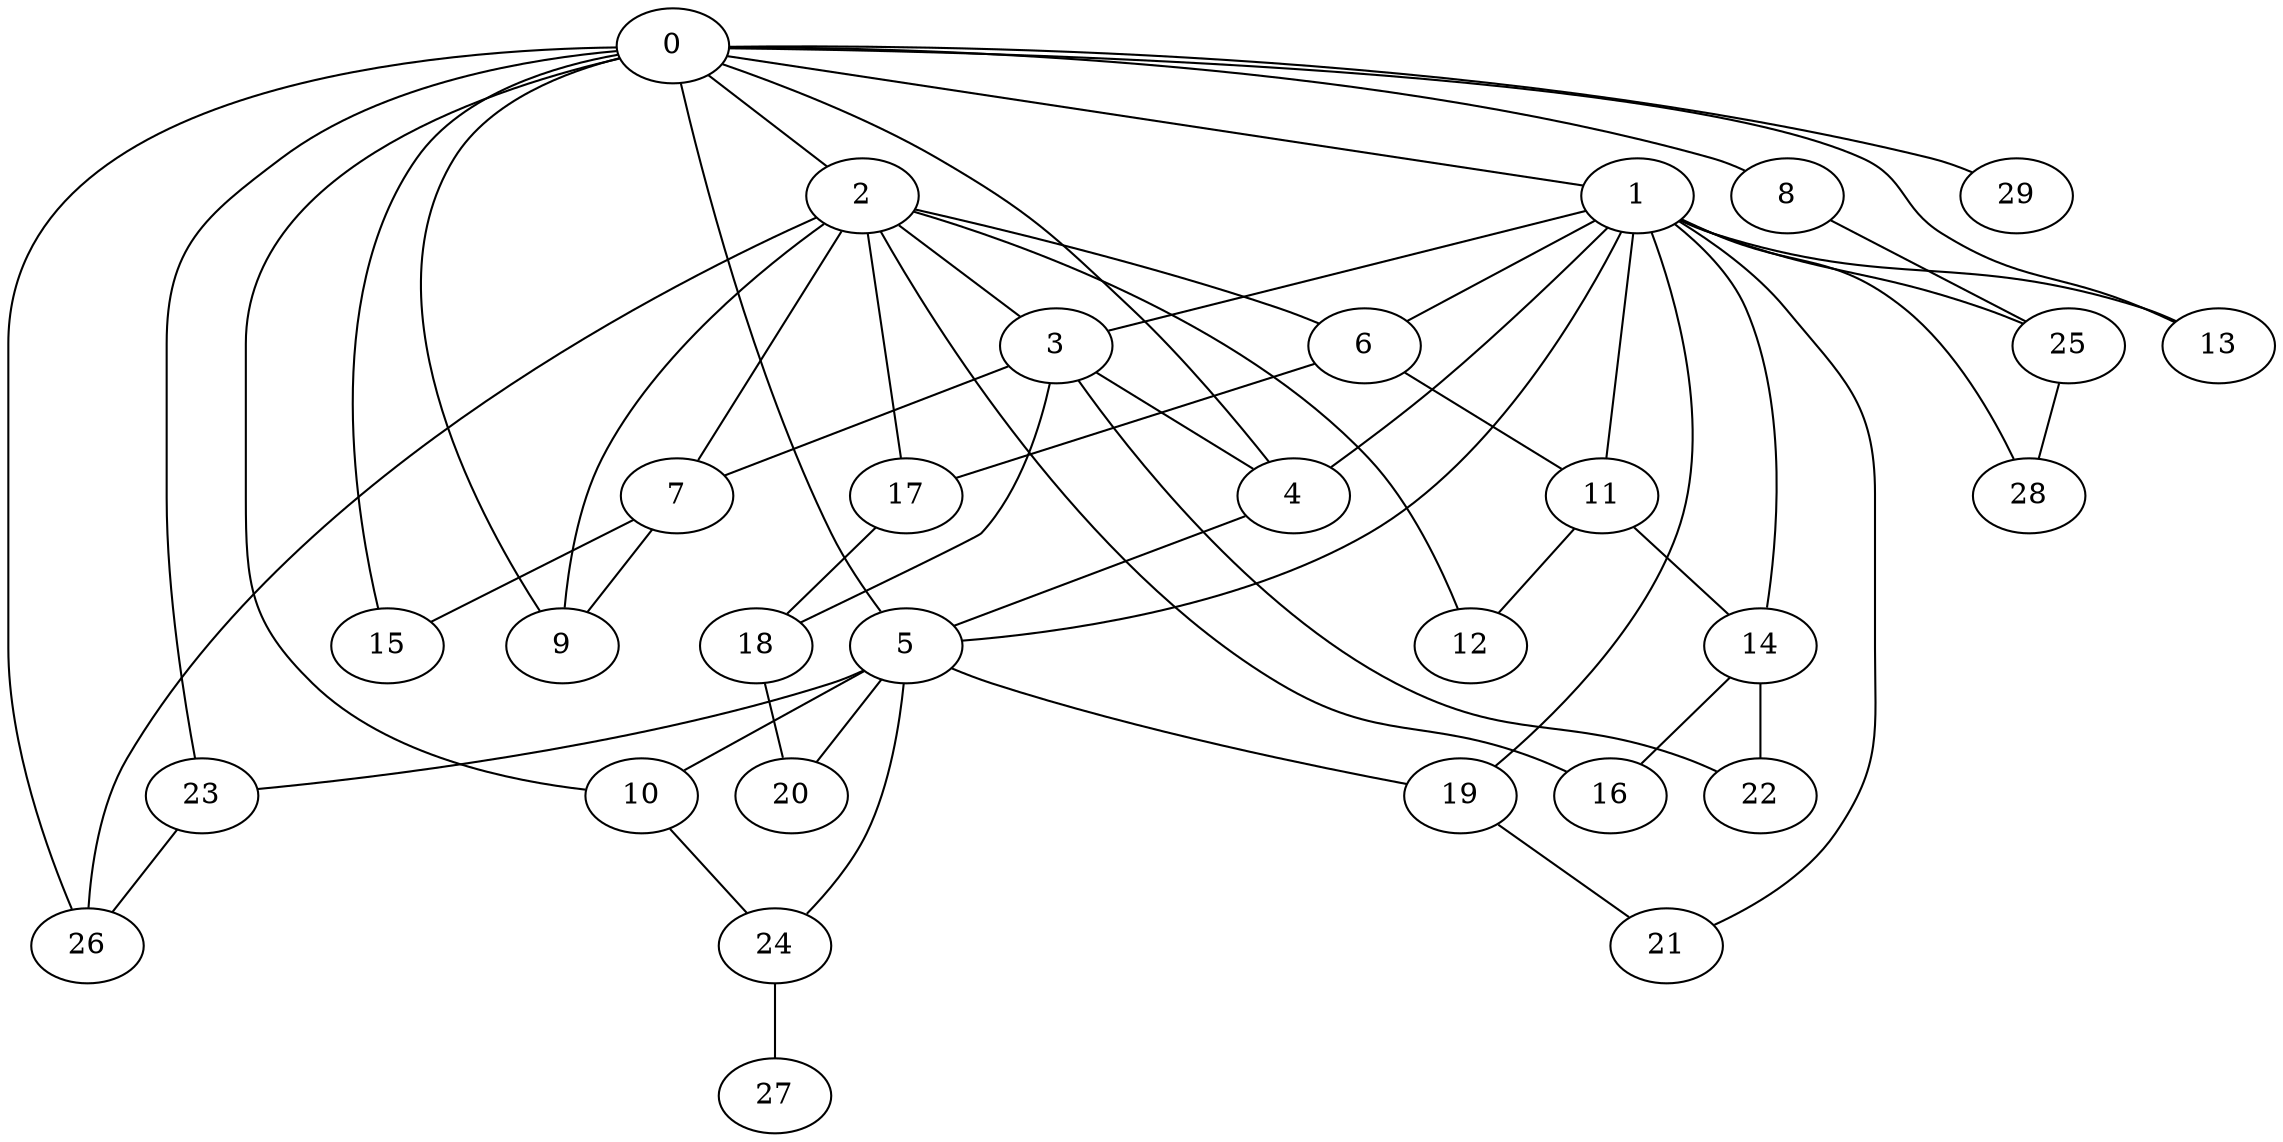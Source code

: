 graph G {
   8 -- 25
   0 -- 9
   0 -- 1
   0 -- 10
   0 -- 2
   0 -- 4
   0 -- 13
   0 -- 5
   0 -- 8
   0 -- 15
   0 -- 23
   0 -- 26
   0 -- 29
   1 -- 19
   1 -- 11
   1 -- 3
   1 -- 4
   1 -- 13
   1 -- 5
   1 -- 14
   1 -- 6
   1 -- 21
   1 -- 25
   1 -- 28
   2 -- 16
   2 -- 3
   2 -- 6
   2 -- 7
   2 -- 17
   2 -- 9
   2 -- 12
   2 -- 26
   3 -- 18
   3 -- 4
   3 -- 7
   3 -- 22
   4 -- 5
   5 -- 24
   5 -- 20
   5 -- 10
   5 -- 19
   5 -- 23
   6 -- 17
   6 -- 11
   7 -- 15
   7 -- 9
   10 -- 24
   11 -- 14
   11 -- 12
   14 -- 16
   14 -- 22
   17 -- 18
   18 -- 20
   19 -- 21
   23 -- 26
   24 -- 27
   25 -- 28
}
